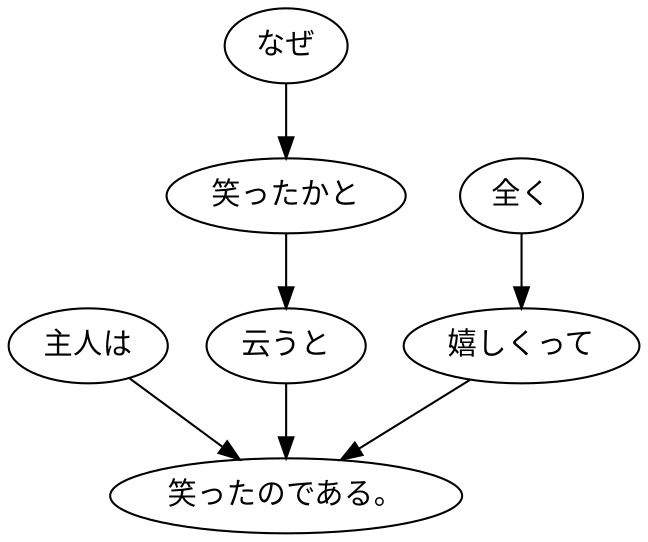 digraph graph5010 {
	node0 [label="主人は"];
	node1 [label="なぜ"];
	node2 [label="笑ったかと"];
	node3 [label="云うと"];
	node4 [label="全く"];
	node5 [label="嬉しくって"];
	node6 [label="笑ったのである。"];
	node0 -> node6;
	node1 -> node2;
	node2 -> node3;
	node3 -> node6;
	node4 -> node5;
	node5 -> node6;
}
